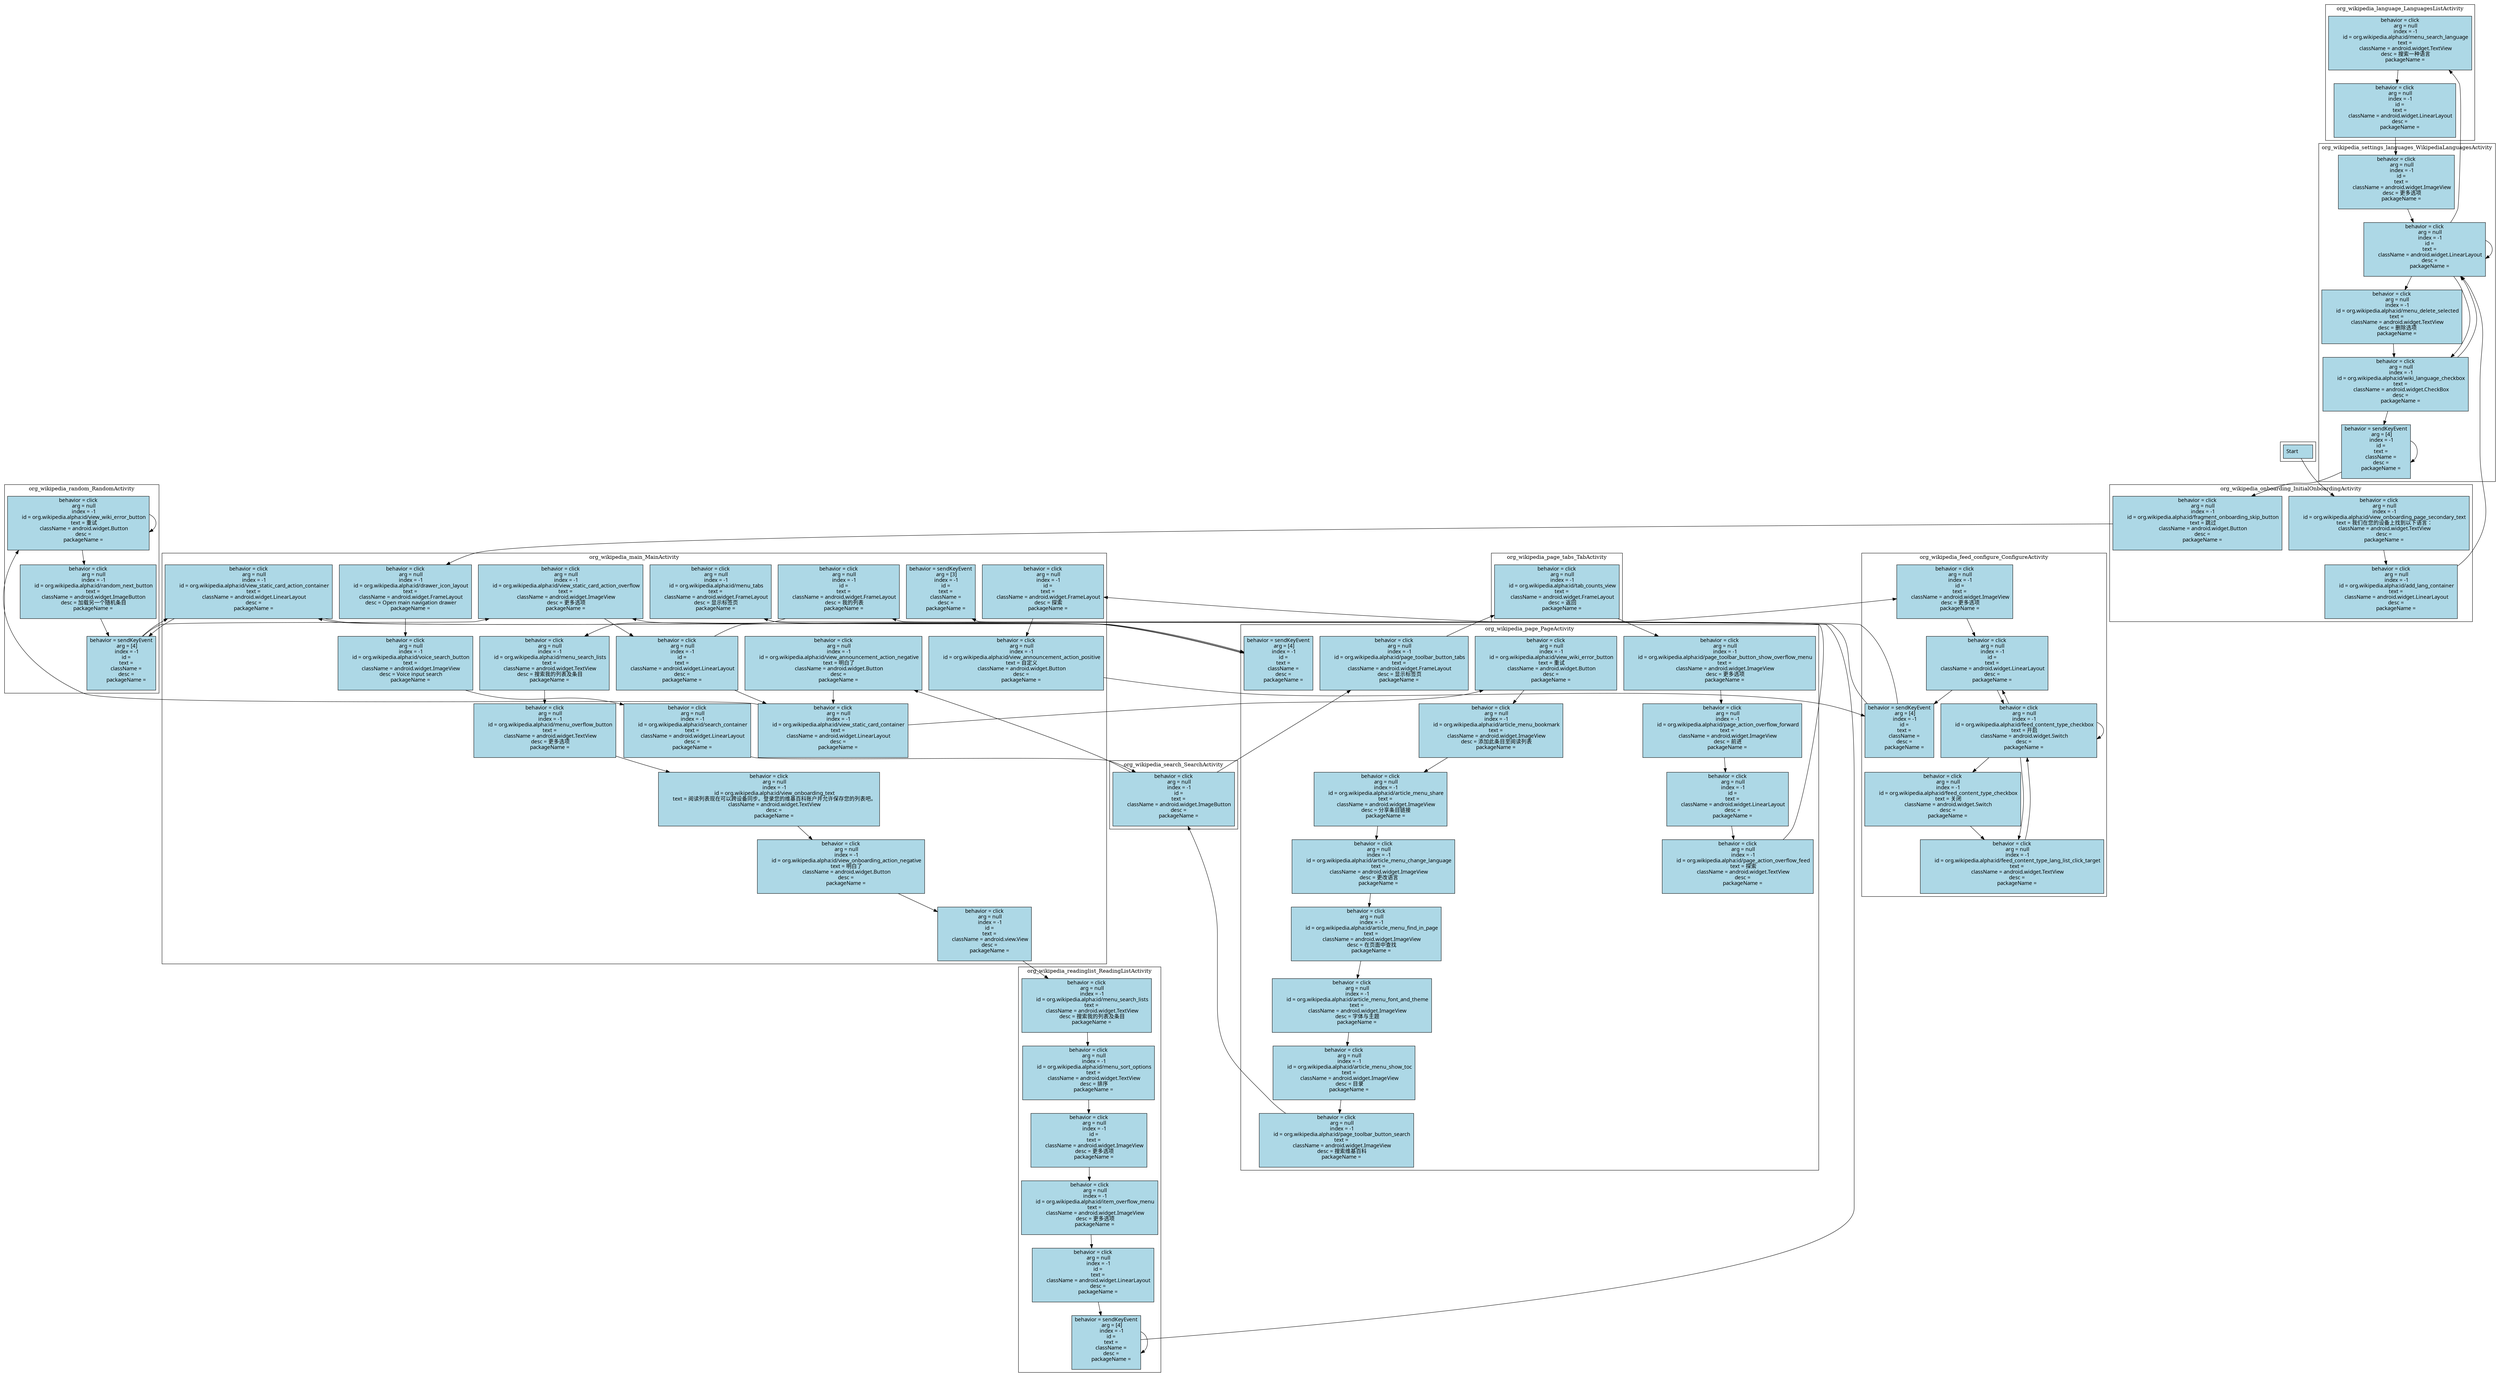 digraph g {
    node [shape=box, style=filled, fillcolor=lightblue, fontname="simsun.ttc", fontsize=14];
    edge [fontname="simsun.ttc", fontsize=12];
    subgraph cluster_org_wikipedia_main_MainActivity{
    label = "org_wikipedia_main_MainActivity"
        10[label = "behavior = click
        arg = null
        index = -1
        id = org.wikipedia.alpha:id/drawer_icon_layout
        text = 
        className = android.widget.FrameLayout
        desc = Open main navigation drawer
        packageName = 
        "];
        11[label = "behavior = click
        arg = null
        index = -1
        id = org.wikipedia.alpha:id/voice_search_button
        text = 
        className = android.widget.ImageView
        desc = Voice input search
        packageName = 
        "];
        12[label = "behavior = click
        arg = null
        index = -1
        id = org.wikipedia.alpha:id/search_container
        text = 
        className = android.widget.LinearLayout
        desc = 
        packageName = 
        "];
        14[label = "behavior = click
        arg = null
        index = -1
        id = org.wikipedia.alpha:id/view_announcement_action_negative
        text = 明白了
        className = android.widget.Button
        desc = 
        packageName = 
        "];
        15[label = "behavior = click
        arg = null
        index = -1
        id = org.wikipedia.alpha:id/view_static_card_container
        text = 
        className = android.widget.LinearLayout
        desc = 
        packageName = 
        "];
        30[label = "behavior = click
        arg = null
        index = -1
        id = org.wikipedia.alpha:id/menu_tabs
        text = 
        className = android.widget.FrameLayout
        desc = 显示标签页
        packageName = 
        "];
        32[label = "behavior = click
        arg = null
        index = -1
        id = org.wikipedia.alpha:id/view_static_card_action_container
        text = 
        className = android.widget.LinearLayout
        desc = 
        packageName = 
        "];
        33[label = "behavior = click
        arg = null
        index = -1
        id = org.wikipedia.alpha:id/view_static_card_action_overflow
        text = 
        className = android.widget.ImageView
        desc = 更多选项
        packageName = 
        "];
        34[label = "behavior = click
        arg = null
        index = -1
        id = 
        text = 
        className = android.widget.LinearLayout
        desc = 
        packageName = 
        "];
        44[label = "behavior = click
        arg = null
        index = -1
        id = 
        text = 
        className = android.widget.FrameLayout
        desc = 探索
        packageName = 
        "];
        45[label = "behavior = click
        arg = null
        index = -1
        id = org.wikipedia.alpha:id/view_announcement_action_positive
        text = 自定义
        className = android.widget.Button
        desc = 
        packageName = 
        "];
        46[label = "behavior = click
        arg = null
        index = -1
        id = 
        text = 
        className = android.widget.FrameLayout
        desc = 我的列表
        packageName = 
        "];
        47[label = "behavior = click
        arg = null
        index = -1
        id = org.wikipedia.alpha:id/menu_search_lists
        text = 
        className = android.widget.TextView
        desc = 搜索我的列表及条目
        packageName = 
        "];
        48[label = "behavior = click
        arg = null
        index = -1
        id = org.wikipedia.alpha:id/menu_overflow_button
        text = 
        className = android.widget.TextView
        desc = 更多选项
        packageName = 
        "];
        49[label = "behavior = click
        arg = null
        index = -1
        id = org.wikipedia.alpha:id/view_onboarding_text
        text = 阅读列表现在可以跨设备同步。登录您的维基百科账户并允许保存您的列表吧。
        className = android.widget.TextView
        desc = 
        packageName = 
        "];
        50[label = "behavior = click
        arg = null
        index = -1
        id = org.wikipedia.alpha:id/view_onboarding_action_negative
        text = 明白了
        className = android.widget.Button
        desc = 
        packageName = 
        "];
        51[label = "behavior = click
        arg = null
        index = -1
        id = 
        text = 
        className = android.view.View
        desc = 
        packageName = 
        "];
        58[label = "behavior = sendKeyEvent
        arg = [3]
        index = -1
        id = 
        text = 
        className = 
        desc = 
        packageName = 
        "];
    }
    subgraph cluster_org_wikipedia_feed_configure_ConfigureActivity{
    label = "org_wikipedia_feed_configure_ConfigureActivity"
        38[label = "behavior = click
        arg = null
        index = -1
        id = 
        text = 
        className = android.widget.ImageView
        desc = 更多选项
        packageName = 
        "];
        39[label = "behavior = click
        arg = null
        index = -1
        id = 
        text = 
        className = android.widget.LinearLayout
        desc = 
        packageName = 
        "];
        40[label = "behavior = click
        arg = null
        index = -1
        id = org.wikipedia.alpha:id/feed_content_type_checkbox
        text = 开启
        className = android.widget.Switch
        desc = 
        packageName = 
        "];
        41[label = "behavior = click
        arg = null
        index = -1
        id = org.wikipedia.alpha:id/feed_content_type_checkbox
        text = 关闭
        className = android.widget.Switch
        desc = 
        packageName = 
        "];
        42[label = "behavior = click
        arg = null
        index = -1
        id = org.wikipedia.alpha:id/feed_content_type_lang_list_click_target
        text = 
        className = android.widget.TextView
        desc = 
        packageName = 
        "];
        43[label = "behavior = sendKeyEvent
        arg = [4]
        index = -1
        id = 
        text = 
        className = 
        desc = 
        packageName = 
        "];
    }
    subgraph cluster_{
    label = ""
        59[label = "Start        "];
    }
    subgraph cluster_org_wikipedia_readinglist_ReadingListActivity{
    label = "org_wikipedia_readinglist_ReadingListActivity"
        52[label = "behavior = click
        arg = null
        index = -1
        id = org.wikipedia.alpha:id/menu_search_lists
        text = 
        className = android.widget.TextView
        desc = 搜索我的列表及条目
        packageName = 
        "];
        53[label = "behavior = click
        arg = null
        index = -1
        id = org.wikipedia.alpha:id/menu_sort_options
        text = 
        className = android.widget.TextView
        desc = 排序
        packageName = 
        "];
        54[label = "behavior = click
        arg = null
        index = -1
        id = 
        text = 
        className = android.widget.ImageView
        desc = 更多选项
        packageName = 
        "];
        55[label = "behavior = click
        arg = null
        index = -1
        id = org.wikipedia.alpha:id/item_overflow_menu
        text = 
        className = android.widget.ImageView
        desc = 更多选项
        packageName = 
        "];
        56[label = "behavior = click
        arg = null
        index = -1
        id = 
        text = 
        className = android.widget.LinearLayout
        desc = 
        packageName = 
        "];
        57[label = "behavior = sendKeyEvent
        arg = [4]
        index = -1
        id = 
        text = 
        className = 
        desc = 
        packageName = 
        "];
    }
    subgraph cluster_org_wikipedia_random_RandomActivity{
    label = "org_wikipedia_random_RandomActivity"
        35[label = "behavior = click
        arg = null
        index = -1
        id = org.wikipedia.alpha:id/view_wiki_error_button
        text = 重试
        className = android.widget.Button
        desc = 
        packageName = 
        "];
        36[label = "behavior = click
        arg = null
        index = -1
        id = org.wikipedia.alpha:id/random_next_button
        text = 
        className = android.widget.ImageButton
        desc = 加载另一个随机条目
        packageName = 
        "];
        37[label = "behavior = sendKeyEvent
        arg = [4]
        index = -1
        id = 
        text = 
        className = 
        desc = 
        packageName = 
        "];
    }
    subgraph cluster_org_wikipedia_language_LanguagesListActivity{
    label = "org_wikipedia_language_LanguagesListActivity"
        3[label = "behavior = click
        arg = null
        index = -1
        id = org.wikipedia.alpha:id/menu_search_language
        text = 
        className = android.widget.TextView
        desc = 搜索一种语言
        packageName = 
        "];
        4[label = "behavior = click
        arg = null
        index = -1
        id = 
        text = 
        className = android.widget.LinearLayout
        desc = 
        packageName = 
        "];
    }
    subgraph cluster_org_wikipedia_search_SearchActivity{
    label = "org_wikipedia_search_SearchActivity"
        13[label = "behavior = click
        arg = null
        index = -1
        id = 
        text = 
        className = android.widget.ImageButton
        desc = 
        packageName = 
        "];
    }
    subgraph cluster_org_wikipedia_page_tabs_TabActivity{
    label = "org_wikipedia_page_tabs_TabActivity"
        25[label = "behavior = click
        arg = null
        index = -1
        id = org.wikipedia.alpha:id/tab_counts_view
        text = 
        className = android.widget.FrameLayout
        desc = 返回
        packageName = 
        "];
    }
    subgraph cluster_org_wikipedia_settings_languages_WikipediaLanguagesActivity{
    label = "org_wikipedia_settings_languages_WikipediaLanguagesActivity"
        2[label = "behavior = click
        arg = null
        index = -1
        id = 
        text = 
        className = android.widget.LinearLayout
        desc = 
        packageName = 
        "];
        5[label = "behavior = click
        arg = null
        index = -1
        id = 
        text = 
        className = android.widget.ImageView
        desc = 更多选项
        packageName = 
        "];
        6[label = "behavior = click
        arg = null
        index = -1
        id = org.wikipedia.alpha:id/menu_delete_selected
        text = 
        className = android.widget.TextView
        desc = 删除选项
        packageName = 
        "];
        7[label = "behavior = click
        arg = null
        index = -1
        id = org.wikipedia.alpha:id/wiki_language_checkbox
        text = 
        className = android.widget.CheckBox
        desc = 
        packageName = 
        "];
        8[label = "behavior = sendKeyEvent
        arg = [4]
        index = -1
        id = 
        text = 
        className = 
        desc = 
        packageName = 
        "];
    }
    subgraph cluster_org_wikipedia_page_PageActivity{
    label = "org_wikipedia_page_PageActivity"
        16[label = "behavior = click
        arg = null
        index = -1
        id = org.wikipedia.alpha:id/view_wiki_error_button
        text = 重试
        className = android.widget.Button
        desc = 
        packageName = 
        "];
        17[label = "behavior = click
        arg = null
        index = -1
        id = org.wikipedia.alpha:id/article_menu_bookmark
        text = 
        className = android.widget.ImageView
        desc = 添加此条目至阅读列表
        packageName = 
        "];
        18[label = "behavior = click
        arg = null
        index = -1
        id = org.wikipedia.alpha:id/article_menu_share
        text = 
        className = android.widget.ImageView
        desc = 分享条目链接
        packageName = 
        "];
        19[label = "behavior = click
        arg = null
        index = -1
        id = org.wikipedia.alpha:id/article_menu_change_language
        text = 
        className = android.widget.ImageView
        desc = 更改语言
        packageName = 
        "];
        20[label = "behavior = click
        arg = null
        index = -1
        id = org.wikipedia.alpha:id/article_menu_find_in_page
        text = 
        className = android.widget.ImageView
        desc = 在页面中查找
        packageName = 
        "];
        21[label = "behavior = click
        arg = null
        index = -1
        id = org.wikipedia.alpha:id/article_menu_font_and_theme
        text = 
        className = android.widget.ImageView
        desc = 字体与主题
        packageName = 
        "];
        22[label = "behavior = click
        arg = null
        index = -1
        id = org.wikipedia.alpha:id/article_menu_show_toc
        text = 
        className = android.widget.ImageView
        desc = 目录
        packageName = 
        "];
        23[label = "behavior = click
        arg = null
        index = -1
        id = org.wikipedia.alpha:id/page_toolbar_button_search
        text = 
        className = android.widget.ImageView
        desc = 搜索维基百科
        packageName = 
        "];
        24[label = "behavior = click
        arg = null
        index = -1
        id = org.wikipedia.alpha:id/page_toolbar_button_tabs
        text = 
        className = android.widget.FrameLayout
        desc = 显示标签页
        packageName = 
        "];
        26[label = "behavior = click
        arg = null
        index = -1
        id = org.wikipedia.alpha:id/page_toolbar_button_show_overflow_menu
        text = 
        className = android.widget.ImageView
        desc = 更多选项
        packageName = 
        "];
        27[label = "behavior = click
        arg = null
        index = -1
        id = org.wikipedia.alpha:id/page_action_overflow_forward
        text = 
        className = android.widget.ImageView
        desc = 前进
        packageName = 
        "];
        28[label = "behavior = click
        arg = null
        index = -1
        id = 
        text = 
        className = android.widget.LinearLayout
        desc = 
        packageName = 
        "];
        29[label = "behavior = click
        arg = null
        index = -1
        id = org.wikipedia.alpha:id/page_action_overflow_feed
        text = 探索
        className = android.widget.TextView
        desc = 
        packageName = 
        "];
        31[label = "behavior = sendKeyEvent
        arg = [4]
        index = -1
        id = 
        text = 
        className = 
        desc = 
        packageName = 
        "];
    }
    subgraph cluster_org_wikipedia_onboarding_InitialOnboardingActivity{
    label = "org_wikipedia_onboarding_InitialOnboardingActivity"
        0[label = "behavior = click
        arg = null
        index = -1
        id = org.wikipedia.alpha:id/view_onboarding_page_secondary_text
        text = 我们在您的设备上找到以下语言：
        className = android.widget.TextView
        desc = 
        packageName = 
        "];
        1[label = "behavior = click
        arg = null
        index = -1
        id = org.wikipedia.alpha:id/add_lang_container
        text = 
        className = android.widget.LinearLayout
        desc = 
        packageName = 
        "];
        9[label = "behavior = click
        arg = null
        index = -1
        id = org.wikipedia.alpha:id/fragment_onboarding_skip_button
        text = 跳过
        className = android.widget.Button
        desc = 
        packageName = 
        "];
    }
    0->1;
    1->2;
    2->2;
    2->3;
    2->6;
    2->7;
    3->4;
    4->5;
    5->2;
    6->7;
    7->2;
    7->8;
    8->8;
    8->9;
    9->10;
    10->11;
    11->12;
    12->13;
    13->14;
    13->24;
    14->15;
    15->16;
    15->35;
    16->17;
    17->18;
    18->19;
    19->20;
    20->21;
    21->22;
    22->23;
    23->13;
    24->25;
    25->26;
    26->27;
    27->28;
    28->29;
    29->30;
    30->31;
    31->32;
    31->33;
    32->31;
    32->37;
    33->34;
    34->15;
    34->38;
    35->35;
    35->36;
    36->37;
    37->32;
    37->33;
    38->39;
    39->40;
    39->43;
    40->41;
    40->42;
    40->40;
    40->39;
    41->42;
    42->40;
    43->44;
    43->46;
    44->45;
    45->43;
    46->47;
    47->48;
    48->49;
    49->50;
    50->51;
    51->52;
    52->53;
    53->54;
    54->55;
    55->56;
    56->57;
    57->57;
    57->58;
    59->0;
}
